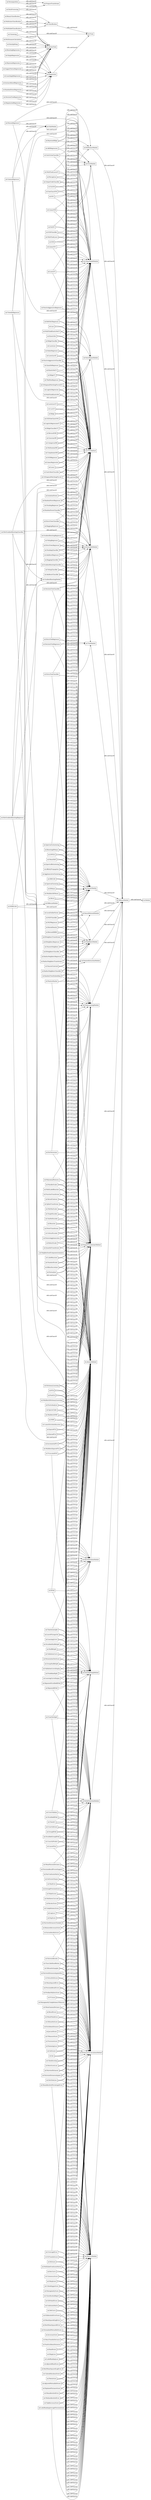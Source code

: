 digraph ar2dtool_diagram { 
rankdir=LR;
size="1000"
node [shape = rectangle, color="black"]; "ml:SilhouetteSamples" "ml:OneHotEncoder" "ml:MultilabelConfusionMatrix" "ml:LinearRegression" "ml:LeastAngleRegression" "ml:OneVsOneClassifier" "ml:DetCurve" "ml:MLPRegressor" "ml:TopKAccuracyScore" "ml:ValidationCurveDisplay" "ml:StratifiedShuffleSplit" "ml:SVR" "ml:Lasso" "ml:GradientBoostingModule" "ml:OPTICS" "ml:OrthogonalMatchingPursuit" "ml:MatthewsCorrcoef" "ml:BernoulliNB" "ml:SilhouetteScore" "ml:PowerTransformer" "ml:EuclideanDistances" "ml:MultilabelClassification" "ml:NaiveBayesModule" "ml:KFold" "ml:BayesianRidge" "ml:AffinityPropagation" "ml:LearningCurve" "ml:D2AbsoluteErrorScore" "ml:ARDRegression" "ml:ExplainedVarianceScore" "ml:BaggingClassifier" "ml:OrdinalEncoder" "ml:MeanPoissonDeviance" "ml:SupportVectorRegression" "ml:RandomForestClassifier" "ml:HdbscanModule" "ml:AveragePrecisionScore" "ml:LinearModelModule" "ml:KNeighborsRegressor" "ml:LatentDirichletAllocation" "ml:KNeighborsClassifier" "ml:GlmModule" "ml:RandomTreesEmbedding" "ml:D2TweedieScore" "ml:GaussianNB" "ml:MeanTweedieDeviance" "ml:RepeatedStratifiedKFold" "ml:FeatureExtractionModule" "ml:EnsembleModule" "ml:ExtraTreeClassifier" "ml:SimpleRegression" "ml:StackingRegressor" "ml:RobustScaler" "ml:DecisionTreeRegression" "ml:FowlkesMallowsScore" "ml:GradientBoostingRegressor" "ml:AgglomerativeClustering" "ml:MeanGammaDeviance" "ml:QuantileTransformer" "ml:RepeatedKFold" "ml:OneClassSVM" "ml:HistGradientBoostingClassifier" "ml:CoverageError" "ml:MiniBatchNMF" "ml:MedianAbsoluteError" "ml:MultiTaskLassoCV" "ml:KMeans" "ml:TimeSeriesSplit" "ml:SparsePCA" "ml:Perceptron" "ml:TruncatedSVD" "ml:BrierScoreLoss" "ml:RecallScore" "ml:VotingRegressor" "ml:PreprocessingModule" "ml:GetScorerNames" "ml:Train" "ml:ClusterModule" "ml:SGDClassifier" "ml:Decomposition" "ml:PairwiseKernels" "ml:DaviesBouldinScore" "ml:MulticlassClassification" "ml:CategoricalNB" "ml:MeanPinballLoss" "ml:NormalizedMutualInfoScore" "ml:MultiTaskLasso" "ml:LabelBinarizer" "ml:LassoCV" "ml:TrainTestSplit" "ml:PassiveAggressiveRegressor" "ml:BinaryClassification" "ml:BaggingRegressor" "ml:RANSACRegressor" "ml:AdaBoostRegressor" "ml:MeanSquaredLogError" "ml:StratifiedKFold" "ml:IncrementalPCA" "ml:DBSCAN" "ml:MeanAbsolutePercentageError" "ml:AccuracyScore" "ml:SklearnModule" "ml:MiniBatchDictionaryLearning" "ml:Lars" "ml:NanEuclideanDistances" "ml:Birch" "ml:MaxError" "ml:SVC" "ml:MultiTaskElasticNetCV" "ml:RocAucScore" "ml:LogLoss" "ml:OneVsRestClassifier" "ml:ElasticNet" "ml:NuSVC" "ml:ClassLikelihoodRatios" "ml:JaccardScore" "ml:CohenKappaScore" "ml:AdjustedRandScore" "ml:RidgeClassifier" "ml:HingeLoss" "ml:PrecisionScore" "ml:GroupShuffleSplit" "ml:HistGradientBoostingRegressor" "ml:GradientBoostingClassifier" "ml:RadiusNeighborsClassifier" "ml:NeighborsModule" "ml:Regression" "ml:CrossValScore" "ml:StandardScaler" "ml:NeuralNetworkModule" "ml:OutputCodeClassifier" "ml:PermutationTestScore" "ml:ModelSelectionModule" "ml:PairwiseDistancesArgminMin" "ml:PrecisionRecallCurve" "ml:CheckScoring" "ml:PairConfusionMatrix" "ml:VMeasureScore" "ml:D2PinballScore" "ml:DataProcessing" "ml:LassoLars" "ml:DictionaryLearning" "ml:KBinsDiscretizer" "ml:HammingLoss" "ml:LearningCurveDisplay" "ml:HuberRegressor" "ml:LassoLarsIC" "ml:FbetaScore" "ml:PairwiseDistancesArgmin" "ml:PassiveAggressiveClassifier" "ml:RandScore" "ml:F1Score" "ml:LocalOutlierFactor" "ml:CrossValPredict" "ml:KernelDensity" "ml:CrossValidate" "ml:PCA" "ml:FeatureAgglomeration" "ml:ConfusionMatrix" "ml:Auc" "ml:R2Score" "ml:MeanAbsoluteError" "ml:PredefinedSplit" "ml:HomogeneityCompletenessVMeasure" "ml:Normalizer" "ml:BoostingRegression" "ml:CheckCv" "ml:PerformanceCalculation" "ml:FeatureHasher" "ml:MiniBatchKMeans" "ml:NuSVR" "ml:StratifiedGroupKFold" "ml:MakeScorer" "ml:MeanSquaredError" "ml:DecisionTreeClassifier" "ml:PairwiseDistances" "ml:QuantileRegressor" "ml:ValidationCurve" "ml:ElasticNetCV" "ml:RidgeCV" "ml:GammaRegressor" "ml:RegularizedRegression" "ml:ShuffleSplit" "ml:ExtraTreeRegressor" "ml:ZeroOneLoss" "ml:InstanceBasedRegression" "ml:TheilSenRegressor" "ml:TreeModule" "ml:SpectralCoclustering" "ml:ExtraTreesRegressor" "ml:DataSplitting" "ml:LabelRankingAveragePrecisionScore" "ml:PolynomialFeatures" "ml:RocCurve" "ml:SvmModule" "ml:OrthogonalMatchingPursuitCV" "ml:ConsensusScore" "ml:HDBSCAN" "ml:VotingClassifier" "ml:GetScorer" "ml:MLPClassifier" "ml:FactorAnalysis" "ml:IsolationForest" "ml:PoissonRegressor" "ml:MaxAbsScaler" "ml:MultiLabelBinarizer" "ml:AdjustedMutualInfoScore" "ml:DecisionTreeRegressor" "ml:MultinomialNB" "ml:LogisticRegression" "ml:FastICA" "ml:MultiTaskElasticNet" "ml:RadiusNeighborsRegressor" "ml:LassoLarsCV" "ml:TweedieRegressor" "ml:LinearSVC" "ml:FunctionTransformer" "ml:LarsCV" "ml:SparseCoder" "ml:KernelCenterer" "ml:KernelPCA" "ml:StackingClassifier" "ml:SpectralClustering" "ml:GroupKFold" "ml:AdaBoostClassifier" "ml:CompletenessScore" "ml:MetricsModule" "ml:RandomForestRegressor" "ml:MeanShift" "ml:MiniBatchSparsePCA" "ml:Ridge" "ml:BernoulliRBM" "ml:HomogeneityScore" "ml:BalancedAccuracyScore" "ml:PairwiseDistancesChunked" "ml:DcgScore" "ml:LabelRankingLoss" "ml:LinearSVR" "ml:SGDOneClassSVM" "ml:ComplementNB" "ml:RootMeanSquaredError" "ml:CalinskiHarabaszScore" "ml:BisectingKMeans" "ml:DictVectorizer" "ml:BayesianRegression" "ml:LeavePOut" "ml:SplineTransformer" "ml:RandomForestRegression" "ml:NeighborhoodComponentsAnalysis" "ml:PrepareTransformer" "ml:MutualInfoScore" "ml:LogisticRegressionCV" "ml:KNeighborsTransformer" "ml:MinMaxScaler" "ml:NearestNeighbors" "ml:TargetEncoder" "ml:RidgeClassifierCV" "ml:RadiusNeighborsTransformer" "ml:ExtraTreesClassifier" "ml:NMF" "ml:NearestCentroid" "ml:PrecisionRecallFscoreSupport" "ml:LeavePGroupsOut" "ml:RootMeanSquaredLogError" "ml:NdcgScore" "ml:SGDRegressor" "ml:DecompositionModule" "ml:ClassificationReport" "ml:Binarizer" "ml:SpectralBiclustering" "ml:Clustering" "ml:Classification" "ml:MulticlassModule" ; /*classes style*/
	"ml:SupportVectorRegression" -> "ml:Regression" [ label = "rdfs:subClassOf" ];
	"ml:SupportVectorRegression" -> "ds:AtomicTask" [ label = "rdfs:subClassOf" ];
	"ml:KNeighborsTransformer" -> "ml:TrainMethod" [ label = "rdfs:subClassOf" ];
	"ml:KNeighborsTransformer" -> "ml:NeighborsModule" [ label = "rdfs:subClassOf" ];
	"ml:KNeighborsTransformer" -> "ds:AtomicMethod" [ label = "rdfs:subClassOf" ];
	"ml:PoissonRegressor" -> "ml:TrainMethod" [ label = "rdfs:subClassOf" ];
	"ml:PoissonRegressor" -> "ml:LinearModelModule" [ label = "rdfs:subClassOf" ];
	"ml:PoissonRegressor" -> "ml:GlmModule" [ label = "rdfs:subClassOf" ];
	"ml:PoissonRegressor" -> "ds:AtomicMethod" [ label = "rdfs:subClassOf" ];
	"ml:StackingClassifier" -> "ml:TrainMethod" [ label = "rdfs:subClassOf" ];
	"ml:StackingClassifier" -> "ml:EnsembleModule" [ label = "rdfs:subClassOf" ];
	"ml:StackingClassifier" -> "ds:AtomicMethod" [ label = "rdfs:subClassOf" ];
	"ml:ClusterModule" -> "ml:SklearnModule" [ label = "rdfs:subClassOf" ];
	"ml:ClassificationReport" -> "ml:PerformanceCalculationMethod" [ label = "rdfs:subClassOf" ];
	"ml:ClassificationReport" -> "ml:MetricsModule" [ label = "rdfs:subClassOf" ];
	"ml:ClassificationReport" -> "ds:AtomicMethod" [ label = "rdfs:subClassOf" ];
	"ml:CompletenessScore" -> "ml:PerformanceCalculationMethod" [ label = "rdfs:subClassOf" ];
	"ml:CompletenessScore" -> "ml:MetricsModule" [ label = "rdfs:subClassOf" ];
	"ml:CompletenessScore" -> "ds:AtomicMethod" [ label = "rdfs:subClassOf" ];
	"ml:Lars" -> "ml:TrainMethod" [ label = "rdfs:subClassOf" ];
	"ml:Lars" -> "ml:LinearModelModule" [ label = "rdfs:subClassOf" ];
	"ml:Lars" -> "ds:AtomicMethod" [ label = "rdfs:subClassOf" ];
	"ml:LarsCV" -> "ml:TrainMethod" [ label = "rdfs:subClassOf" ];
	"ml:LarsCV" -> "ml:LinearModelModule" [ label = "rdfs:subClassOf" ];
	"ml:LarsCV" -> "ds:AtomicMethod" [ label = "rdfs:subClassOf" ];
	"ml:LassoLarsCV" -> "ml:TrainMethod" [ label = "rdfs:subClassOf" ];
	"ml:LassoLarsCV" -> "ml:LinearModelModule" [ label = "rdfs:subClassOf" ];
	"ml:LassoLarsCV" -> "ds:AtomicMethod" [ label = "rdfs:subClassOf" ];
	"ml:LogisticRegressionCV" -> "ml:TrainMethod" [ label = "rdfs:subClassOf" ];
	"ml:LogisticRegressionCV" -> "ml:LinearModelModule" [ label = "rdfs:subClassOf" ];
	"ml:LogisticRegressionCV" -> "ds:AtomicMethod" [ label = "rdfs:subClassOf" ];
	"ml:PassiveAggressiveRegressor" -> "ml:TrainMethod" [ label = "rdfs:subClassOf" ];
	"ml:PassiveAggressiveRegressor" -> "ml:LinearModelModule" [ label = "rdfs:subClassOf" ];
	"ml:PassiveAggressiveRegressor" -> "ds:AtomicMethod" [ label = "rdfs:subClassOf" ];
	"ml:RepeatedKFold" -> "ml:ModelSelectionModule" [ label = "rdfs:subClassOf" ];
	"ml:RepeatedKFold" -> "ml:DataSplittingMethod" [ label = "rdfs:subClassOf" ];
	"ml:RepeatedKFold" -> "ds:AtomicMethod" [ label = "rdfs:subClassOf" ];
	"ml:BalancedAccuracyScore" -> "ml:PerformanceCalculationMethod" [ label = "rdfs:subClassOf" ];
	"ml:BalancedAccuracyScore" -> "ml:MetricsModule" [ label = "rdfs:subClassOf" ];
	"ml:BalancedAccuracyScore" -> "ds:AtomicMethod" [ label = "rdfs:subClassOf" ];
	"ml:FeatureHasher" -> "ml:PrepareTransformerMethod" [ label = "rdfs:subClassOf" ];
	"ml:FeatureHasher" -> "ml:FeatureExtractionModule" [ label = "rdfs:subClassOf" ];
	"ml:FeatureHasher" -> "ds:AtomicMethod" [ label = "rdfs:subClassOf" ];
	"ml:RobustScaler" -> "ml:PreprocessingModule" [ label = "rdfs:subClassOf" ];
	"ml:RobustScaler" -> "ml:PrepareTransformerMethod" [ label = "rdfs:subClassOf" ];
	"ml:RobustScaler" -> "ds:AtomicMethod" [ label = "rdfs:subClassOf" ];
	"ml:BernoulliRBM" -> "ml:TrainMethod" [ label = "rdfs:subClassOf" ];
	"ml:BernoulliRBM" -> "ml:NeuralNetworkModule" [ label = "rdfs:subClassOf" ];
	"ml:BernoulliRBM" -> "ds:AtomicMethod" [ label = "rdfs:subClassOf" ];
	"ml:F1Score" -> "ml:PerformanceCalculationMethod" [ label = "rdfs:subClassOf" ];
	"ml:F1Score" -> "ml:MetricsModule" [ label = "rdfs:subClassOf" ];
	"ml:F1Score" -> "ds:AtomicMethod" [ label = "rdfs:subClassOf" ];
	"ml:SVR" -> "ml:TrainMethod" [ label = "rdfs:subClassOf" ];
	"ml:SVR" -> "ml:SvmModule" [ label = "rdfs:subClassOf" ];
	"ml:SVR" -> "ds:AtomicMethod" [ label = "rdfs:subClassOf" ];
	"ml:KNeighborsRegressor" -> "ml:TrainMethod" [ label = "rdfs:subClassOf" ];
	"ml:KNeighborsRegressor" -> "ml:NeighborsModule" [ label = "rdfs:subClassOf" ];
	"ml:KNeighborsRegressor" -> "ds:AtomicMethod" [ label = "rdfs:subClassOf" ];
	"ml:MatthewsCorrcoef" -> "ml:PerformanceCalculationMethod" [ label = "rdfs:subClassOf" ];
	"ml:MatthewsCorrcoef" -> "ml:MetricsModule" [ label = "rdfs:subClassOf" ];
	"ml:MatthewsCorrcoef" -> "ds:AtomicMethod" [ label = "rdfs:subClassOf" ];
	"ml:TopKAccuracyScore" -> "ml:PerformanceCalculationMethod" [ label = "rdfs:subClassOf" ];
	"ml:TopKAccuracyScore" -> "ml:MetricsModule" [ label = "rdfs:subClassOf" ];
	"ml:TopKAccuracyScore" -> "ds:AtomicMethod" [ label = "rdfs:subClassOf" ];
	"ml:BisectingKMeans" -> "ml:TrainMethod" [ label = "rdfs:subClassOf" ];
	"ml:BisectingKMeans" -> "ml:ClusterModule" [ label = "rdfs:subClassOf" ];
	"ml:BisectingKMeans" -> "ds:AtomicMethod" [ label = "rdfs:subClassOf" ];
	"ml:VotingClassifier" -> "ml:TrainMethod" [ label = "rdfs:subClassOf" ];
	"ml:VotingClassifier" -> "ml:EnsembleModule" [ label = "rdfs:subClassOf" ];
	"ml:VotingClassifier" -> "ds:AtomicMethod" [ label = "rdfs:subClassOf" ];
	"ml:GradientBoostingModule" -> "ml:EnsembleModule" [ label = "rdfs:subClassOf" ];
	"ml:PairwiseDistancesChunked" -> "ml:PerformanceCalculationMethod" [ label = "rdfs:subClassOf" ];
	"ml:PairwiseDistancesChunked" -> "ml:MetricsModule" [ label = "rdfs:subClassOf" ];
	"ml:PairwiseDistancesChunked" -> "ds:AtomicMethod" [ label = "rdfs:subClassOf" ];
	"ml:Regression" -> "ml:Train" [ label = "rdfs:subClassOf" ];
	"ml:SvmModule" -> "ml:SklearnModule" [ label = "rdfs:subClassOf" ];
	"ml:DBSCAN" -> "ml:TrainMethod" [ label = "rdfs:subClassOf" ];
	"ml:DBSCAN" -> "ml:ClusterModule" [ label = "rdfs:subClassOf" ];
	"ml:DBSCAN" -> "ds:AtomicMethod" [ label = "rdfs:subClassOf" ];
	"ml:TrainTestSplit" -> "ml:ModelSelectionModule" [ label = "rdfs:subClassOf" ];
	"ml:TrainTestSplit" -> "ml:DataSplittingMethod" [ label = "rdfs:subClassOf" ];
	"ml:TrainTestSplit" -> "ds:AtomicMethod" [ label = "rdfs:subClassOf" ];
	"ml:GetScorerNames" -> "ml:PerformanceCalculationMethod" [ label = "rdfs:subClassOf" ];
	"ml:GetScorerNames" -> "ml:MetricsModule" [ label = "rdfs:subClassOf" ];
	"ml:GetScorerNames" -> "ds:AtomicMethod" [ label = "rdfs:subClassOf" ];
	"ml:SpectralBiclustering" -> "ml:TrainMethod" [ label = "rdfs:subClassOf" ];
	"ml:SpectralBiclustering" -> "ml:ClusterModule" [ label = "rdfs:subClassOf" ];
	"ml:SpectralBiclustering" -> "ds:AtomicMethod" [ label = "rdfs:subClassOf" ];
	"ml:NMF" -> "ml:PrepareTransformerMethod" [ label = "rdfs:subClassOf" ];
	"ml:NMF" -> "ml:DecompositionModule" [ label = "rdfs:subClassOf" ];
	"ml:NMF" -> "ds:AtomicMethod" [ label = "rdfs:subClassOf" ];
	"ml:ZeroOneLoss" -> "ml:PerformanceCalculationMethod" [ label = "rdfs:subClassOf" ];
	"ml:ZeroOneLoss" -> "ml:MetricsModule" [ label = "rdfs:subClassOf" ];
	"ml:ZeroOneLoss" -> "ds:AtomicMethod" [ label = "rdfs:subClassOf" ];
	"ml:ExtraTreeRegressor" -> "ml:TreeModule" [ label = "rdfs:subClassOf" ];
	"ml:ExtraTreeRegressor" -> "ml:TrainMethod" [ label = "rdfs:subClassOf" ];
	"ml:ExtraTreeRegressor" -> "ds:AtomicMethod" [ label = "rdfs:subClassOf" ];
	"ml:Clustering" -> "ml:Train" [ label = "rdfs:subClassOf" ];
	"ml:Clustering" -> "ds:AtomicTask" [ label = "rdfs:subClassOf" ];
	"ml:PerformanceCalculation" -> "ds:AtomicTask" [ label = "rdfs:subClassOf" ];
	"ml:CheckCv" -> "ml:ModelSelectionModule" [ label = "rdfs:subClassOf" ];
	"ml:CheckCv" -> "ml:DataSplittingMethod" [ label = "rdfs:subClassOf" ];
	"ml:CheckCv" -> "ds:AtomicMethod" [ label = "rdfs:subClassOf" ];
	"ml:AgglomerativeClustering" -> "ml:TrainMethod" [ label = "rdfs:subClassOf" ];
	"ml:AgglomerativeClustering" -> "ml:ClusterModule" [ label = "rdfs:subClassOf" ];
	"ml:AgglomerativeClustering" -> "ds:AtomicMethod" [ label = "rdfs:subClassOf" ];
	"ml:MaxAbsScaler" -> "ml:PreprocessingModule" [ label = "rdfs:subClassOf" ];
	"ml:MaxAbsScaler" -> "ml:PrepareTransformerMethod" [ label = "rdfs:subClassOf" ];
	"ml:MaxAbsScaler" -> "ds:AtomicMethod" [ label = "rdfs:subClassOf" ];
	"ml:ComplementNB" -> "ml:TrainMethod" [ label = "rdfs:subClassOf" ];
	"ml:ComplementNB" -> "ml:NaiveBayesModule" [ label = "rdfs:subClassOf" ];
	"ml:ComplementNB" -> "ds:AtomicMethod" [ label = "rdfs:subClassOf" ];
	"ml:MultiLabelBinarizer" -> "ml:PreprocessingModule" [ label = "rdfs:subClassOf" ];
	"ml:MultiLabelBinarizer" -> "ml:PrepareTransformerMethod" [ label = "rdfs:subClassOf" ];
	"ml:MultiLabelBinarizer" -> "ds:AtomicMethod" [ label = "rdfs:subClassOf" ];
	"ml:ExtraTreesRegressor" -> "ml:TrainMethod" [ label = "rdfs:subClassOf" ];
	"ml:ExtraTreesRegressor" -> "ml:EnsembleModule" [ label = "rdfs:subClassOf" ];
	"ml:ExtraTreesRegressor" -> "ds:AtomicMethod" [ label = "rdfs:subClassOf" ];
	"ml:NeuralNetworkModule" -> "ml:SklearnModule" [ label = "rdfs:subClassOf" ];
	"ml:ConsensusScore" -> "ml:PerformanceCalculationMethod" [ label = "rdfs:subClassOf" ];
	"ml:ConsensusScore" -> "ml:MetricsModule" [ label = "rdfs:subClassOf" ];
	"ml:ConsensusScore" -> "ds:AtomicMethod" [ label = "rdfs:subClassOf" ];
	"ml:MeanShift" -> "ml:TrainMethod" [ label = "rdfs:subClassOf" ];
	"ml:MeanShift" -> "ml:ClusterModule" [ label = "rdfs:subClassOf" ];
	"ml:MeanShift" -> "ds:AtomicMethod" [ label = "rdfs:subClassOf" ];
	"ml:ShuffleSplit" -> "ml:ModelSelectionModule" [ label = "rdfs:subClassOf" ];
	"ml:ShuffleSplit" -> "ml:DataSplittingMethod" [ label = "rdfs:subClassOf" ];
	"ml:ShuffleSplit" -> "ds:AtomicMethod" [ label = "rdfs:subClassOf" ];
	"ml:MakeScorer" -> "ml:PerformanceCalculationMethod" [ label = "rdfs:subClassOf" ];
	"ml:MakeScorer" -> "ml:MetricsModule" [ label = "rdfs:subClassOf" ];
	"ml:MakeScorer" -> "ds:AtomicMethod" [ label = "rdfs:subClassOf" ];
	"ml:GroupKFold" -> "ml:ModelSelectionModule" [ label = "rdfs:subClassOf" ];
	"ml:GroupKFold" -> "ml:DataSplittingMethod" [ label = "rdfs:subClassOf" ];
	"ml:GroupKFold" -> "ds:AtomicMethod" [ label = "rdfs:subClassOf" ];
	"ml:BayesianRidge" -> "ml:TrainMethod" [ label = "rdfs:subClassOf" ];
	"ml:BayesianRidge" -> "ml:LinearModelModule" [ label = "rdfs:subClassOf" ];
	"ml:BayesianRidge" -> "ds:AtomicMethod" [ label = "rdfs:subClassOf" ];
	"ml:Auc" -> "ml:PerformanceCalculationMethod" [ label = "rdfs:subClassOf" ];
	"ml:Auc" -> "ml:MetricsModule" [ label = "rdfs:subClassOf" ];
	"ml:Auc" -> "ds:AtomicMethod" [ label = "rdfs:subClassOf" ];
	"ml:CrossValScore" -> "ml:ModelSelectionModule" [ label = "rdfs:subClassOf" ];
	"ml:CrossValScore" -> "ml:DataSplittingMethod" [ label = "rdfs:subClassOf" ];
	"ml:CrossValScore" -> "ds:AtomicMethod" [ label = "rdfs:subClassOf" ];
	"ml:KMeans" -> "ml:TrainMethod" [ label = "rdfs:subClassOf" ];
	"ml:KMeans" -> "ml:ClusterModule" [ label = "rdfs:subClassOf" ];
	"ml:KMeans" -> "ds:AtomicMethod" [ label = "rdfs:subClassOf" ];
	"ml:PCA" -> "ml:PrepareTransformerMethod" [ label = "rdfs:subClassOf" ];
	"ml:PCA" -> "ml:DecompositionModule" [ label = "rdfs:subClassOf" ];
	"ml:PCA" -> "ds:AtomicMethod" [ label = "rdfs:subClassOf" ];
	"ml:Classification" -> "ml:Train" [ label = "rdfs:subClassOf" ];
	"ml:StratifiedKFold" -> "ml:ModelSelectionModule" [ label = "rdfs:subClassOf" ];
	"ml:StratifiedKFold" -> "ml:DataSplittingMethod" [ label = "rdfs:subClassOf" ];
	"ml:StratifiedKFold" -> "ds:AtomicMethod" [ label = "rdfs:subClassOf" ];
	"ml:TargetEncoder" -> "ml:PreprocessingModule" [ label = "rdfs:subClassOf" ];
	"ml:TargetEncoder" -> "ml:PrepareTransformerMethod" [ label = "rdfs:subClassOf" ];
	"ml:TargetEncoder" -> "ds:AtomicMethod" [ label = "rdfs:subClassOf" ];
	"ml:RadiusNeighborsRegressor" -> "ml:TrainMethod" [ label = "rdfs:subClassOf" ];
	"ml:RadiusNeighborsRegressor" -> "ml:NeighborsModule" [ label = "rdfs:subClassOf" ];
	"ml:RadiusNeighborsRegressor" -> "ds:AtomicMethod" [ label = "rdfs:subClassOf" ];
	"ml:RandomForestRegression" -> "ml:Regression" [ label = "rdfs:subClassOf" ];
	"ml:RandomForestRegression" -> "ds:AtomicTask" [ label = "rdfs:subClassOf" ];
	"ml:CrossValidate" -> "ml:ModelSelectionModule" [ label = "rdfs:subClassOf" ];
	"ml:CrossValidate" -> "ml:DataSplittingMethod" [ label = "rdfs:subClassOf" ];
	"ml:CrossValidate" -> "ds:AtomicMethod" [ label = "rdfs:subClassOf" ];
	"ml:QuantileRegressor" -> "ml:TrainMethod" [ label = "rdfs:subClassOf" ];
	"ml:QuantileRegressor" -> "ml:LinearModelModule" [ label = "rdfs:subClassOf" ];
	"ml:QuantileRegressor" -> "ds:AtomicMethod" [ label = "rdfs:subClassOf" ];
	"ml:FeatureAgglomeration" -> "ml:PrepareTransformerMethod" [ label = "rdfs:subClassOf" ];
	"ml:FeatureAgglomeration" -> "ml:ClusterModule" [ label = "rdfs:subClassOf" ];
	"ml:FeatureAgglomeration" -> "ds:AtomicMethod" [ label = "rdfs:subClassOf" ];
	"ml:TweedieRegressor" -> "ml:TrainMethod" [ label = "rdfs:subClassOf" ];
	"ml:TweedieRegressor" -> "ml:LinearModelModule" [ label = "rdfs:subClassOf" ];
	"ml:TweedieRegressor" -> "ml:GlmModule" [ label = "rdfs:subClassOf" ];
	"ml:TweedieRegressor" -> "ds:AtomicMethod" [ label = "rdfs:subClassOf" ];
	"ml:PairwiseDistances" -> "ml:PerformanceCalculationMethod" [ label = "rdfs:subClassOf" ];
	"ml:PairwiseDistances" -> "ml:MetricsModule" [ label = "rdfs:subClassOf" ];
	"ml:PairwiseDistances" -> "ds:AtomicMethod" [ label = "rdfs:subClassOf" ];
	"ml:OPTICS" -> "ml:TrainMethod" [ label = "rdfs:subClassOf" ];
	"ml:OPTICS" -> "ml:ClusterModule" [ label = "rdfs:subClassOf" ];
	"ml:OPTICS" -> "ds:AtomicMethod" [ label = "rdfs:subClassOf" ];
	"ml:NearestNeighbors" -> "ml:TrainMethod" [ label = "rdfs:subClassOf" ];
	"ml:NearestNeighbors" -> "ml:NeighborsModule" [ label = "rdfs:subClassOf" ];
	"ml:NearestNeighbors" -> "ds:AtomicMethod" [ label = "rdfs:subClassOf" ];
	"ml:SilhouetteScore" -> "ml:PerformanceCalculationMethod" [ label = "rdfs:subClassOf" ];
	"ml:SilhouetteScore" -> "ml:MetricsModule" [ label = "rdfs:subClassOf" ];
	"ml:SilhouetteScore" -> "ds:AtomicMethod" [ label = "rdfs:subClassOf" ];
	"ml:LassoCV" -> "ml:TrainMethod" [ label = "rdfs:subClassOf" ];
	"ml:LassoCV" -> "ml:LinearModelModule" [ label = "rdfs:subClassOf" ];
	"ml:LassoCV" -> "ds:AtomicMethod" [ label = "rdfs:subClassOf" ];
	"ml:BrierScoreLoss" -> "ml:PerformanceCalculationMethod" [ label = "rdfs:subClassOf" ];
	"ml:BrierScoreLoss" -> "ml:MetricsModule" [ label = "rdfs:subClassOf" ];
	"ml:BrierScoreLoss" -> "ds:AtomicMethod" [ label = "rdfs:subClassOf" ];
	"ml:DecisionTreeRegression" -> "ml:Regression" [ label = "rdfs:subClassOf" ];
	"ml:DecisionTreeRegression" -> "ds:AtomicTask" [ label = "rdfs:subClassOf" ];
	"ml:VMeasureScore" -> "ml:PerformanceCalculationMethod" [ label = "rdfs:subClassOf" ];
	"ml:VMeasureScore" -> "ml:MetricsModule" [ label = "rdfs:subClassOf" ];
	"ml:VMeasureScore" -> "ds:AtomicMethod" [ label = "rdfs:subClassOf" ];
	"ml:HDBSCAN" -> "ml:TrainMethod" [ label = "rdfs:subClassOf" ];
	"ml:HDBSCAN" -> "ml:HdbscanModule" [ label = "rdfs:subClassOf" ];
	"ml:HDBSCAN" -> "ml:ClusterModule" [ label = "rdfs:subClassOf" ];
	"ml:HDBSCAN" -> "ds:AtomicMethod" [ label = "rdfs:subClassOf" ];
	"ml:SGDClassifier" -> "ml:TrainMethod" [ label = "rdfs:subClassOf" ];
	"ml:SGDClassifier" -> "ml:LinearModelModule" [ label = "rdfs:subClassOf" ];
	"ml:SGDClassifier" -> "ds:AtomicMethod" [ label = "rdfs:subClassOf" ];
	"ml:DictVectorizer" -> "ml:PrepareTransformerMethod" [ label = "rdfs:subClassOf" ];
	"ml:DictVectorizer" -> "ml:FeatureExtractionModule" [ label = "rdfs:subClassOf" ];
	"ml:DictVectorizer" -> "ds:AtomicMethod" [ label = "rdfs:subClassOf" ];
	"ml:GammaRegressor" -> "ml:TrainMethod" [ label = "rdfs:subClassOf" ];
	"ml:GammaRegressor" -> "ml:LinearModelModule" [ label = "rdfs:subClassOf" ];
	"ml:GammaRegressor" -> "ml:GlmModule" [ label = "rdfs:subClassOf" ];
	"ml:GammaRegressor" -> "ds:AtomicMethod" [ label = "rdfs:subClassOf" ];
	"ml:NaiveBayesModule" -> "ml:SklearnModule" [ label = "rdfs:subClassOf" ];
	"ml:MeanPinballLoss" -> "ml:PerformanceCalculationMethod" [ label = "rdfs:subClassOf" ];
	"ml:MeanPinballLoss" -> "ml:MetricsModule" [ label = "rdfs:subClassOf" ];
	"ml:MeanPinballLoss" -> "ds:AtomicMethod" [ label = "rdfs:subClassOf" ];
	"ml:SGDRegressor" -> "ml:TrainMethod" [ label = "rdfs:subClassOf" ];
	"ml:SGDRegressor" -> "ml:LinearModelModule" [ label = "rdfs:subClassOf" ];
	"ml:SGDRegressor" -> "ds:AtomicMethod" [ label = "rdfs:subClassOf" ];
	"ml:SklearnModule" -> "ds:Module" [ label = "rdfs:subClassOf" ];
	"ml:GlmModule" -> "ml:LinearModelModule" [ label = "rdfs:subClassOf" ];
	"ml:OrdinalEncoder" -> "ml:PreprocessingModule" [ label = "rdfs:subClassOf" ];
	"ml:OrdinalEncoder" -> "ml:PrepareTransformerMethod" [ label = "rdfs:subClassOf" ];
	"ml:OrdinalEncoder" -> "ds:AtomicMethod" [ label = "rdfs:subClassOf" ];
	"ml:RandomForestRegressor" -> "ml:TrainMethod" [ label = "rdfs:subClassOf" ];
	"ml:RandomForestRegressor" -> "ml:EnsembleModule" [ label = "rdfs:subClassOf" ];
	"ml:RandomForestRegressor" -> "ds:AtomicMethod" [ label = "rdfs:subClassOf" ];
	"ml:RidgeCV" -> "ml:TrainMethod" [ label = "rdfs:subClassOf" ];
	"ml:RidgeCV" -> "ml:LinearModelModule" [ label = "rdfs:subClassOf" ];
	"ml:RidgeCV" -> "ds:AtomicMethod" [ label = "rdfs:subClassOf" ];
	"ml:StratifiedShuffleSplit" -> "ml:ModelSelectionModule" [ label = "rdfs:subClassOf" ];
	"ml:StratifiedShuffleSplit" -> "ml:DataSplittingMethod" [ label = "rdfs:subClassOf" ];
	"ml:StratifiedShuffleSplit" -> "ds:AtomicMethod" [ label = "rdfs:subClassOf" ];
	"ml:OneVsRestClassifier" -> "ml:TrainMethod" [ label = "rdfs:subClassOf" ];
	"ml:OneVsRestClassifier" -> "ml:MulticlassModule" [ label = "rdfs:subClassOf" ];
	"ml:OneVsRestClassifier" -> "ds:AtomicMethod" [ label = "rdfs:subClassOf" ];
	"ml:QuantileTransformer" -> "ml:PreprocessingModule" [ label = "rdfs:subClassOf" ];
	"ml:QuantileTransformer" -> "ml:PrepareTransformerMethod" [ label = "rdfs:subClassOf" ];
	"ml:QuantileTransformer" -> "ds:AtomicMethod" [ label = "rdfs:subClassOf" ];
	"ml:ElasticNet" -> "ml:TrainMethod" [ label = "rdfs:subClassOf" ];
	"ml:ElasticNet" -> "ml:LinearModelModule" [ label = "rdfs:subClassOf" ];
	"ml:ElasticNet" -> "ds:AtomicMethod" [ label = "rdfs:subClassOf" ];
	"ml:LogLoss" -> "ml:PerformanceCalculationMethod" [ label = "rdfs:subClassOf" ];
	"ml:LogLoss" -> "ml:MetricsModule" [ label = "rdfs:subClassOf" ];
	"ml:LogLoss" -> "ds:AtomicMethod" [ label = "rdfs:subClassOf" ];
	"ml:MeanSquaredLogError" -> "ml:PerformanceCalculationMethod" [ label = "rdfs:subClassOf" ];
	"ml:MeanSquaredLogError" -> "ml:MetricsModule" [ label = "rdfs:subClassOf" ];
	"ml:MeanSquaredLogError" -> "ds:AtomicMethod" [ label = "rdfs:subClassOf" ];
	"ml:LogisticRegression" -> "ml:TrainMethod" [ label = "rdfs:subClassOf" ];
	"ml:LogisticRegression" -> "ml:LinearModelModule" [ label = "rdfs:subClassOf" ];
	"ml:LogisticRegression" -> "ds:AtomicMethod" [ label = "rdfs:subClassOf" ];
	"ml:HingeLoss" -> "ml:PerformanceCalculationMethod" [ label = "rdfs:subClassOf" ];
	"ml:HingeLoss" -> "ml:MetricsModule" [ label = "rdfs:subClassOf" ];
	"ml:HingeLoss" -> "ds:AtomicMethod" [ label = "rdfs:subClassOf" ];
	"ml:BaggingClassifier" -> "ml:TrainMethod" [ label = "rdfs:subClassOf" ];
	"ml:BaggingClassifier" -> "ml:EnsembleModule" [ label = "rdfs:subClassOf" ];
	"ml:BaggingClassifier" -> "ds:AtomicMethod" [ label = "rdfs:subClassOf" ];
	"ml:SVC" -> "ml:TrainMethod" [ label = "rdfs:subClassOf" ];
	"ml:SVC" -> "ml:SvmModule" [ label = "rdfs:subClassOf" ];
	"ml:SVC" -> "ds:AtomicMethod" [ label = "rdfs:subClassOf" ];
	"ml:RocAucScore" -> "ml:PerformanceCalculationMethod" [ label = "rdfs:subClassOf" ];
	"ml:RocAucScore" -> "ml:MetricsModule" [ label = "rdfs:subClassOf" ];
	"ml:RocAucScore" -> "ds:AtomicMethod" [ label = "rdfs:subClassOf" ];
	"ml:CheckScoring" -> "ml:PerformanceCalculationMethod" [ label = "rdfs:subClassOf" ];
	"ml:CheckScoring" -> "ml:MetricsModule" [ label = "rdfs:subClassOf" ];
	"ml:CheckScoring" -> "ds:AtomicMethod" [ label = "rdfs:subClassOf" ];
	"ml:MultiTaskLasso" -> "ml:TrainMethod" [ label = "rdfs:subClassOf" ];
	"ml:MultiTaskLasso" -> "ml:LinearModelModule" [ label = "rdfs:subClassOf" ];
	"ml:MultiTaskLasso" -> "ds:AtomicMethod" [ label = "rdfs:subClassOf" ];
	"ml:LeavePGroupsOut" -> "ml:ModelSelectionModule" [ label = "rdfs:subClassOf" ];
	"ml:LeavePGroupsOut" -> "ml:DataSplittingMethod" [ label = "rdfs:subClassOf" ];
	"ml:LeavePGroupsOut" -> "ds:AtomicMethod" [ label = "rdfs:subClassOf" ];
	"ml:RepeatedStratifiedKFold" -> "ml:ModelSelectionModule" [ label = "rdfs:subClassOf" ];
	"ml:RepeatedStratifiedKFold" -> "ml:DataSplittingMethod" [ label = "rdfs:subClassOf" ];
	"ml:RepeatedStratifiedKFold" -> "ds:AtomicMethod" [ label = "rdfs:subClassOf" ];
	"ml:OrthogonalMatchingPursuit" -> "ml:TrainMethod" [ label = "rdfs:subClassOf" ];
	"ml:OrthogonalMatchingPursuit" -> "ml:LinearModelModule" [ label = "rdfs:subClassOf" ];
	"ml:OrthogonalMatchingPursuit" -> "ds:AtomicMethod" [ label = "rdfs:subClassOf" ];
	"ml:InstanceBasedRegression" -> "ml:Regression" [ label = "rdfs:subClassOf" ];
	"ml:InstanceBasedRegression" -> "ds:AtomicTask" [ label = "rdfs:subClassOf" ];
	"ml:MiniBatchSparsePCA" -> "ml:PrepareTransformerMethod" [ label = "rdfs:subClassOf" ];
	"ml:MiniBatchSparsePCA" -> "ml:DecompositionModule" [ label = "rdfs:subClassOf" ];
	"ml:MiniBatchSparsePCA" -> "ds:AtomicMethod" [ label = "rdfs:subClassOf" ];
	"ml:ModelSelectionModule" -> "ml:SklearnModule" [ label = "rdfs:subClassOf" ];
	"ml:TruncatedSVD" -> "ml:PrepareTransformerMethod" [ label = "rdfs:subClassOf" ];
	"ml:TruncatedSVD" -> "ml:DecompositionModule" [ label = "rdfs:subClassOf" ];
	"ml:TruncatedSVD" -> "ds:AtomicMethod" [ label = "rdfs:subClassOf" ];
	"ml:NormalizedMutualInfoScore" -> "ml:PerformanceCalculationMethod" [ label = "rdfs:subClassOf" ];
	"ml:NormalizedMutualInfoScore" -> "ml:MetricsModule" [ label = "rdfs:subClassOf" ];
	"ml:NormalizedMutualInfoScore" -> "ds:AtomicMethod" [ label = "rdfs:subClassOf" ];
	"ml:MultiTaskElasticNet" -> "ml:TrainMethod" [ label = "rdfs:subClassOf" ];
	"ml:MultiTaskElasticNet" -> "ml:LinearModelModule" [ label = "rdfs:subClassOf" ];
	"ml:MultiTaskElasticNet" -> "ds:AtomicMethod" [ label = "rdfs:subClassOf" ];
	"ml:PairwiseDistancesArgmin" -> "ml:PerformanceCalculationMethod" [ label = "rdfs:subClassOf" ];
	"ml:PairwiseDistancesArgmin" -> "ml:MetricsModule" [ label = "rdfs:subClassOf" ];
	"ml:PairwiseDistancesArgmin" -> "ds:AtomicMethod" [ label = "rdfs:subClassOf" ];
	"ml:KBinsDiscretizer" -> "ml:PreprocessingModule" [ label = "rdfs:subClassOf" ];
	"ml:KBinsDiscretizer" -> "ml:PrepareTransformerMethod" [ label = "rdfs:subClassOf" ];
	"ml:KBinsDiscretizer" -> "ds:AtomicMethod" [ label = "rdfs:subClassOf" ];
	"ml:LinearSVR" -> "ml:TrainMethod" [ label = "rdfs:subClassOf" ];
	"ml:LinearSVR" -> "ml:SvmModule" [ label = "rdfs:subClassOf" ];
	"ml:LinearSVR" -> "ds:AtomicMethod" [ label = "rdfs:subClassOf" ];
	"ml:NuSVR" -> "ml:TrainMethod" [ label = "rdfs:subClassOf" ];
	"ml:NuSVR" -> "ml:SvmModule" [ label = "rdfs:subClassOf" ];
	"ml:NuSVR" -> "ds:AtomicMethod" [ label = "rdfs:subClassOf" ];
	"ml:MeanAbsolutePercentageError" -> "ml:PerformanceCalculationMethod" [ label = "rdfs:subClassOf" ];
	"ml:MeanAbsolutePercentageError" -> "ml:MetricsModule" [ label = "rdfs:subClassOf" ];
	"ml:MeanAbsolutePercentageError" -> "ds:AtomicMethod" [ label = "rdfs:subClassOf" ];
	"ml:PairConfusionMatrix" -> "ml:PerformanceCalculationMethod" [ label = "rdfs:subClassOf" ];
	"ml:PairConfusionMatrix" -> "ml:MetricsModule" [ label = "rdfs:subClassOf" ];
	"ml:PairConfusionMatrix" -> "ds:AtomicMethod" [ label = "rdfs:subClassOf" ];
	"ml:RidgeClassifier" -> "ml:TrainMethod" [ label = "rdfs:subClassOf" ];
	"ml:RidgeClassifier" -> "ml:LinearModelModule" [ label = "rdfs:subClassOf" ];
	"ml:RidgeClassifier" -> "ds:AtomicMethod" [ label = "rdfs:subClassOf" ];
	"ml:KernelDensity" -> "ml:TrainMethod" [ label = "rdfs:subClassOf" ];
	"ml:KernelDensity" -> "ml:NeighborsModule" [ label = "rdfs:subClassOf" ];
	"ml:KernelDensity" -> "ds:AtomicMethod" [ label = "rdfs:subClassOf" ];
	"ml:FbetaScore" -> "ml:PerformanceCalculationMethod" [ label = "rdfs:subClassOf" ];
	"ml:FbetaScore" -> "ml:MetricsModule" [ label = "rdfs:subClassOf" ];
	"ml:FbetaScore" -> "ds:AtomicMethod" [ label = "rdfs:subClassOf" ];
	"ml:FeatureExtractionModule" -> "ml:SklearnModule" [ label = "rdfs:subClassOf" ];
	"ml:Binarizer" -> "ml:PreprocessingModule" [ label = "rdfs:subClassOf" ];
	"ml:Binarizer" -> "ml:PrepareTransformerMethod" [ label = "rdfs:subClassOf" ];
	"ml:Binarizer" -> "ds:AtomicMethod" [ label = "rdfs:subClassOf" ];
	"ml:MinMaxScaler" -> "ml:PreprocessingModule" [ label = "rdfs:subClassOf" ];
	"ml:MinMaxScaler" -> "ml:PrepareTransformerMethod" [ label = "rdfs:subClassOf" ];
	"ml:MinMaxScaler" -> "ds:AtomicMethod" [ label = "rdfs:subClassOf" ];
	"ml:RocCurve" -> "ml:PerformanceCalculationMethod" [ label = "rdfs:subClassOf" ];
	"ml:RocCurve" -> "ml:MetricsModule" [ label = "rdfs:subClassOf" ];
	"ml:RocCurve" -> "ds:AtomicMethod" [ label = "rdfs:subClassOf" ];
	"ml:OutputCodeClassifier" -> "ml:TrainMethod" [ label = "rdfs:subClassOf" ];
	"ml:OutputCodeClassifier" -> "ml:MulticlassModule" [ label = "rdfs:subClassOf" ];
	"ml:OutputCodeClassifier" -> "ds:AtomicMethod" [ label = "rdfs:subClassOf" ];
	"ml:LearningCurveDisplay" -> "ml:ModelSelectionModule" [ label = "rdfs:subClassOf" ];
	"ml:LearningCurveDisplay" -> "ml:DataSplittingMethod" [ label = "rdfs:subClassOf" ];
	"ml:LearningCurveDisplay" -> "ds:AtomicMethod" [ label = "rdfs:subClassOf" ];
	"ml:IncrementalPCA" -> "ml:PrepareTransformerMethod" [ label = "rdfs:subClassOf" ];
	"ml:IncrementalPCA" -> "ml:DecompositionModule" [ label = "rdfs:subClassOf" ];
	"ml:IncrementalPCA" -> "ds:AtomicMethod" [ label = "rdfs:subClassOf" ];
	"ml:KernelCenterer" -> "ml:PreprocessingModule" [ label = "rdfs:subClassOf" ];
	"ml:KernelCenterer" -> "ml:PrepareTransformerMethod" [ label = "rdfs:subClassOf" ];
	"ml:KernelCenterer" -> "ds:AtomicMethod" [ label = "rdfs:subClassOf" ];
	"ml:LinearModelModule" -> "ml:SklearnModule" [ label = "rdfs:subClassOf" ];
	"ml:LearningCurve" -> "ml:ModelSelectionModule" [ label = "rdfs:subClassOf" ];
	"ml:LearningCurve" -> "ml:DataSplittingMethod" [ label = "rdfs:subClassOf" ];
	"ml:LearningCurve" -> "ds:AtomicMethod" [ label = "rdfs:subClassOf" ];
	"ml:PredefinedSplit" -> "ml:ModelSelectionModule" [ label = "rdfs:subClassOf" ];
	"ml:PredefinedSplit" -> "ml:DataSplittingMethod" [ label = "rdfs:subClassOf" ];
	"ml:PredefinedSplit" -> "ds:AtomicMethod" [ label = "rdfs:subClassOf" ];
	"ml:RadiusNeighborsTransformer" -> "ml:TrainMethod" [ label = "rdfs:subClassOf" ];
	"ml:RadiusNeighborsTransformer" -> "ml:NeighborsModule" [ label = "rdfs:subClassOf" ];
	"ml:RadiusNeighborsTransformer" -> "ds:AtomicMethod" [ label = "rdfs:subClassOf" ];
	"ml:D2TweedieScore" -> "ml:PerformanceCalculationMethod" [ label = "rdfs:subClassOf" ];
	"ml:D2TweedieScore" -> "ml:MetricsModule" [ label = "rdfs:subClassOf" ];
	"ml:D2TweedieScore" -> "ds:AtomicMethod" [ label = "rdfs:subClassOf" ];
	"ml:Normalizer" -> "ml:PreprocessingModule" [ label = "rdfs:subClassOf" ];
	"ml:Normalizer" -> "ml:PrepareTransformerMethod" [ label = "rdfs:subClassOf" ];
	"ml:Normalizer" -> "ds:AtomicMethod" [ label = "rdfs:subClassOf" ];
	"ml:EnsembleModule" -> "ml:SklearnModule" [ label = "rdfs:subClassOf" ];
	"ml:ElasticNetCV" -> "ml:TrainMethod" [ label = "rdfs:subClassOf" ];
	"ml:ElasticNetCV" -> "ml:LinearModelModule" [ label = "rdfs:subClassOf" ];
	"ml:ElasticNetCV" -> "ds:AtomicMethod" [ label = "rdfs:subClassOf" ];
	"ml:RandomForestClassifier" -> "ml:TrainMethod" [ label = "rdfs:subClassOf" ];
	"ml:RandomForestClassifier" -> "ml:EnsembleModule" [ label = "rdfs:subClassOf" ];
	"ml:RandomForestClassifier" -> "ds:AtomicMethod" [ label = "rdfs:subClassOf" ];
	"ml:ExplainedVarianceScore" -> "ml:PerformanceCalculationMethod" [ label = "rdfs:subClassOf" ];
	"ml:ExplainedVarianceScore" -> "ml:MetricsModule" [ label = "rdfs:subClassOf" ];
	"ml:ExplainedVarianceScore" -> "ds:AtomicMethod" [ label = "rdfs:subClassOf" ];
	"ml:MeanPoissonDeviance" -> "ml:PerformanceCalculationMethod" [ label = "rdfs:subClassOf" ];
	"ml:MeanPoissonDeviance" -> "ml:MetricsModule" [ label = "rdfs:subClassOf" ];
	"ml:MeanPoissonDeviance" -> "ds:AtomicMethod" [ label = "rdfs:subClassOf" ];
	"ml:FunctionTransformer" -> "ml:PreprocessingModule" [ label = "rdfs:subClassOf" ];
	"ml:FunctionTransformer" -> "ml:PrepareTransformerMethod" [ label = "rdfs:subClassOf" ];
	"ml:FunctionTransformer" -> "ds:AtomicMethod" [ label = "rdfs:subClassOf" ];
	"ml:BernoulliNB" -> "ml:TrainMethod" [ label = "rdfs:subClassOf" ];
	"ml:BernoulliNB" -> "ml:NaiveBayesModule" [ label = "rdfs:subClassOf" ];
	"ml:BernoulliNB" -> "ds:AtomicMethod" [ label = "rdfs:subClassOf" ];
	"ml:BayesianRegression" -> "ml:Regression" [ label = "rdfs:subClassOf" ];
	"ml:BayesianRegression" -> "ds:AtomicTask" [ label = "rdfs:subClassOf" ];
	"ml:MultilabelConfusionMatrix" -> "ml:PerformanceCalculationMethod" [ label = "rdfs:subClassOf" ];
	"ml:MultilabelConfusionMatrix" -> "ml:MetricsModule" [ label = "rdfs:subClassOf" ];
	"ml:MultilabelConfusionMatrix" -> "ds:AtomicMethod" [ label = "rdfs:subClassOf" ];
	"ml:JaccardScore" -> "ml:PerformanceCalculationMethod" [ label = "rdfs:subClassOf" ];
	"ml:JaccardScore" -> "ml:MetricsModule" [ label = "rdfs:subClassOf" ];
	"ml:JaccardScore" -> "ds:AtomicMethod" [ label = "rdfs:subClassOf" ];
	"ml:Perceptron" -> "ml:TrainMethod" [ label = "rdfs:subClassOf" ];
	"ml:Perceptron" -> "ml:LinearModelModule" [ label = "rdfs:subClassOf" ];
	"ml:Perceptron" -> "ds:AtomicMethod" [ label = "rdfs:subClassOf" ];
	"ml:MiniBatchDictionaryLearning" -> "ml:PrepareTransformerMethod" [ label = "rdfs:subClassOf" ];
	"ml:MiniBatchDictionaryLearning" -> "ml:DecompositionModule" [ label = "rdfs:subClassOf" ];
	"ml:MiniBatchDictionaryLearning" -> "ds:AtomicMethod" [ label = "rdfs:subClassOf" ];
	"ml:NdcgScore" -> "ml:PerformanceCalculationMethod" [ label = "rdfs:subClassOf" ];
	"ml:NdcgScore" -> "ml:MetricsModule" [ label = "rdfs:subClassOf" ];
	"ml:NdcgScore" -> "ds:AtomicMethod" [ label = "rdfs:subClassOf" ];
	"ml:VotingRegressor" -> "ml:TrainMethod" [ label = "rdfs:subClassOf" ];
	"ml:VotingRegressor" -> "ml:EnsembleModule" [ label = "rdfs:subClassOf" ];
	"ml:VotingRegressor" -> "ds:AtomicMethod" [ label = "rdfs:subClassOf" ];
	"ml:NeighborhoodComponentsAnalysis" -> "ml:PrepareTransformerMethod" [ label = "rdfs:subClassOf" ];
	"ml:NeighborhoodComponentsAnalysis" -> "ml:NeighborsModule" [ label = "rdfs:subClassOf" ];
	"ml:NeighborhoodComponentsAnalysis" -> "ds:AtomicMethod" [ label = "rdfs:subClassOf" ];
	"ml:CrossValPredict" -> "ml:ModelSelectionModule" [ label = "rdfs:subClassOf" ];
	"ml:CrossValPredict" -> "ml:DataSplittingMethod" [ label = "rdfs:subClassOf" ];
	"ml:CrossValPredict" -> "ds:AtomicMethod" [ label = "rdfs:subClassOf" ];
	"ml:MeanSquaredError" -> "ml:PerformanceCalculationMethod" [ label = "rdfs:subClassOf" ];
	"ml:MeanSquaredError" -> "ml:MetricsModule" [ label = "rdfs:subClassOf" ];
	"ml:MeanSquaredError" -> "ds:AtomicMethod" [ label = "rdfs:subClassOf" ];
	"ml:MultiTaskElasticNetCV" -> "ml:TrainMethod" [ label = "rdfs:subClassOf" ];
	"ml:MultiTaskElasticNetCV" -> "ml:LinearModelModule" [ label = "rdfs:subClassOf" ];
	"ml:MultiTaskElasticNetCV" -> "ds:AtomicMethod" [ label = "rdfs:subClassOf" ];
	"ml:DecisionTreeClassifier" -> "ml:TreeModule" [ label = "rdfs:subClassOf" ];
	"ml:DecisionTreeClassifier" -> "ml:TrainMethod" [ label = "rdfs:subClassOf" ];
	"ml:DecisionTreeClassifier" -> "ds:AtomicMethod" [ label = "rdfs:subClassOf" ];
	"ml:HuberRegressor" -> "ml:TrainMethod" [ label = "rdfs:subClassOf" ];
	"ml:HuberRegressor" -> "ml:LinearModelModule" [ label = "rdfs:subClassOf" ];
	"ml:HuberRegressor" -> "ds:AtomicMethod" [ label = "rdfs:subClassOf" ];
	"ml:OneVsOneClassifier" -> "ml:TrainMethod" [ label = "rdfs:subClassOf" ];
	"ml:OneVsOneClassifier" -> "ml:MulticlassModule" [ label = "rdfs:subClassOf" ];
	"ml:OneVsOneClassifier" -> "ds:AtomicMethod" [ label = "rdfs:subClassOf" ];
	"ml:HdbscanModule" -> "ml:ClusterModule" [ label = "rdfs:subClassOf" ];
	"ml:RootMeanSquaredLogError" -> "ml:PerformanceCalculationMethod" [ label = "rdfs:subClassOf" ];
	"ml:RootMeanSquaredLogError" -> "ml:MetricsModule" [ label = "rdfs:subClassOf" ];
	"ml:RootMeanSquaredLogError" -> "ds:AtomicMethod" [ label = "rdfs:subClassOf" ];
	"ml:MiniBatchKMeans" -> "ml:TrainMethod" [ label = "rdfs:subClassOf" ];
	"ml:MiniBatchKMeans" -> "ml:ClusterModule" [ label = "rdfs:subClassOf" ];
	"ml:MiniBatchKMeans" -> "ds:AtomicMethod" [ label = "rdfs:subClassOf" ];
	"ml:SGDOneClassSVM" -> "ml:TrainMethod" [ label = "rdfs:subClassOf" ];
	"ml:SGDOneClassSVM" -> "ml:LinearModelModule" [ label = "rdfs:subClassOf" ];
	"ml:SGDOneClassSVM" -> "ds:AtomicMethod" [ label = "rdfs:subClassOf" ];
	"ml:MLPRegressor" -> "ml:TrainMethod" [ label = "rdfs:subClassOf" ];
	"ml:MLPRegressor" -> "ml:NeuralNetworkModule" [ label = "rdfs:subClassOf" ];
	"ml:MLPRegressor" -> "ds:AtomicMethod" [ label = "rdfs:subClassOf" ];
	"ml:PairwiseDistancesArgminMin" -> "ml:PerformanceCalculationMethod" [ label = "rdfs:subClassOf" ];
	"ml:PairwiseDistancesArgminMin" -> "ml:MetricsModule" [ label = "rdfs:subClassOf" ];
	"ml:PairwiseDistancesArgminMin" -> "ds:AtomicMethod" [ label = "rdfs:subClassOf" ];
	"ml:MeanGammaDeviance" -> "ml:PerformanceCalculationMethod" [ label = "rdfs:subClassOf" ];
	"ml:MeanGammaDeviance" -> "ml:MetricsModule" [ label = "rdfs:subClassOf" ];
	"ml:MeanGammaDeviance" -> "ds:AtomicMethod" [ label = "rdfs:subClassOf" ];
	"ml:NanEuclideanDistances" -> "ml:PerformanceCalculationMethod" [ label = "rdfs:subClassOf" ];
	"ml:NanEuclideanDistances" -> "ml:MetricsModule" [ label = "rdfs:subClassOf" ];
	"ml:NanEuclideanDistances" -> "ds:AtomicMethod" [ label = "rdfs:subClassOf" ];
	"ml:Ridge" -> "ml:TrainMethod" [ label = "rdfs:subClassOf" ];
	"ml:Ridge" -> "ml:LinearModelModule" [ label = "rdfs:subClassOf" ];
	"ml:Ridge" -> "ds:AtomicMethod" [ label = "rdfs:subClassOf" ];
	"ml:RANSACRegressor" -> "ml:TrainMethod" [ label = "rdfs:subClassOf" ];
	"ml:RANSACRegressor" -> "ml:LinearModelModule" [ label = "rdfs:subClassOf" ];
	"ml:RANSACRegressor" -> "ds:AtomicMethod" [ label = "rdfs:subClassOf" ];
	"ml:SparseCoder" -> "ml:PrepareTransformerMethod" [ label = "rdfs:subClassOf" ];
	"ml:SparseCoder" -> "ml:DecompositionModule" [ label = "rdfs:subClassOf" ];
	"ml:SparseCoder" -> "ds:AtomicMethod" [ label = "rdfs:subClassOf" ];
	"ml:KFold" -> "ml:ModelSelectionModule" [ label = "rdfs:subClassOf" ];
	"ml:KFold" -> "ml:DataSplittingMethod" [ label = "rdfs:subClassOf" ];
	"ml:KFold" -> "ds:AtomicMethod" [ label = "rdfs:subClassOf" ];
	"ml:ExtraTreeClassifier" -> "ml:TreeModule" [ label = "rdfs:subClassOf" ];
	"ml:ExtraTreeClassifier" -> "ml:TrainMethod" [ label = "rdfs:subClassOf" ];
	"ml:ExtraTreeClassifier" -> "ds:AtomicMethod" [ label = "rdfs:subClassOf" ];
	"ml:CalinskiHarabaszScore" -> "ml:PerformanceCalculationMethod" [ label = "rdfs:subClassOf" ];
	"ml:CalinskiHarabaszScore" -> "ml:MetricsModule" [ label = "rdfs:subClassOf" ];
	"ml:CalinskiHarabaszScore" -> "ds:AtomicMethod" [ label = "rdfs:subClassOf" ];
	"ml:MedianAbsoluteError" -> "ml:PerformanceCalculationMethod" [ label = "rdfs:subClassOf" ];
	"ml:MedianAbsoluteError" -> "ml:MetricsModule" [ label = "rdfs:subClassOf" ];
	"ml:MedianAbsoluteError" -> "ds:AtomicMethod" [ label = "rdfs:subClassOf" ];
	"ml:HistGradientBoostingRegressor" -> "ml:TrainMethod" [ label = "rdfs:subClassOf" ];
	"ml:HistGradientBoostingRegressor" -> "ml:GradientBoostingModule" [ label = "rdfs:subClassOf" ];
	"ml:HistGradientBoostingRegressor" -> "ml:EnsembleModule" [ label = "rdfs:subClassOf" ];
	"ml:HistGradientBoostingRegressor" -> "ds:AtomicMethod" [ label = "rdfs:subClassOf" ];
	"ml:AccuracyScore" -> "ml:PerformanceCalculationMethod" [ label = "rdfs:subClassOf" ];
	"ml:AccuracyScore" -> "ml:MetricsModule" [ label = "rdfs:subClassOf" ];
	"ml:AccuracyScore" -> "ds:AtomicMethod" [ label = "rdfs:subClassOf" ];
	"ml:AdaBoostClassifier" -> "ml:TrainMethod" [ label = "rdfs:subClassOf" ];
	"ml:AdaBoostClassifier" -> "ml:EnsembleModule" [ label = "rdfs:subClassOf" ];
	"ml:AdaBoostClassifier" -> "ds:AtomicMethod" [ label = "rdfs:subClassOf" ];
	"ml:IsolationForest" -> "ml:TrainMethod" [ label = "rdfs:subClassOf" ];
	"ml:IsolationForest" -> "ml:EnsembleModule" [ label = "rdfs:subClassOf" ];
	"ml:IsolationForest" -> "ds:AtomicMethod" [ label = "rdfs:subClassOf" ];
	"ml:ConfusionMatrix" -> "ml:PerformanceCalculationMethod" [ label = "rdfs:subClassOf" ];
	"ml:ConfusionMatrix" -> "ml:MetricsModule" [ label = "rdfs:subClassOf" ];
	"ml:ConfusionMatrix" -> "ds:AtomicMethod" [ label = "rdfs:subClassOf" ];
	"ml:MutualInfoScore" -> "ml:PerformanceCalculationMethod" [ label = "rdfs:subClassOf" ];
	"ml:MutualInfoScore" -> "ml:MetricsModule" [ label = "rdfs:subClassOf" ];
	"ml:MutualInfoScore" -> "ds:AtomicMethod" [ label = "rdfs:subClassOf" ];
	"ml:MLPClassifier" -> "ml:TrainMethod" [ label = "rdfs:subClassOf" ];
	"ml:MLPClassifier" -> "ml:NeuralNetworkModule" [ label = "rdfs:subClassOf" ];
	"ml:MLPClassifier" -> "ds:AtomicMethod" [ label = "rdfs:subClassOf" ];
	"ml:PrecisionScore" -> "ml:PerformanceCalculationMethod" [ label = "rdfs:subClassOf" ];
	"ml:PrecisionScore" -> "ml:MetricsModule" [ label = "rdfs:subClassOf" ];
	"ml:PrecisionScore" -> "ds:AtomicMethod" [ label = "rdfs:subClassOf" ];
	"ml:LassoLarsIC" -> "ml:TrainMethod" [ label = "rdfs:subClassOf" ];
	"ml:LassoLarsIC" -> "ml:LinearModelModule" [ label = "rdfs:subClassOf" ];
	"ml:LassoLarsIC" -> "ds:AtomicMethod" [ label = "rdfs:subClassOf" ];
	"ml:RootMeanSquaredError" -> "ml:PerformanceCalculationMethod" [ label = "rdfs:subClassOf" ];
	"ml:RootMeanSquaredError" -> "ml:MetricsModule" [ label = "rdfs:subClassOf" ];
	"ml:RootMeanSquaredError" -> "ds:AtomicMethod" [ label = "rdfs:subClassOf" ];
	"ml:HomogeneityScore" -> "ml:PerformanceCalculationMethod" [ label = "rdfs:subClassOf" ];
	"ml:HomogeneityScore" -> "ml:MetricsModule" [ label = "rdfs:subClassOf" ];
	"ml:HomogeneityScore" -> "ds:AtomicMethod" [ label = "rdfs:subClassOf" ];
	"ml:PowerTransformer" -> "ml:PreprocessingModule" [ label = "rdfs:subClassOf" ];
	"ml:PowerTransformer" -> "ml:PrepareTransformerMethod" [ label = "rdfs:subClassOf" ];
	"ml:PowerTransformer" -> "ds:AtomicMethod" [ label = "rdfs:subClassOf" ];
	"ml:TimeSeriesSplit" -> "ml:ModelSelectionModule" [ label = "rdfs:subClassOf" ];
	"ml:TimeSeriesSplit" -> "ml:DataSplittingMethod" [ label = "rdfs:subClassOf" ];
	"ml:TimeSeriesSplit" -> "ds:AtomicMethod" [ label = "rdfs:subClassOf" ];
	"ml:RadiusNeighborsClassifier" -> "ml:TrainMethod" [ label = "rdfs:subClassOf" ];
	"ml:RadiusNeighborsClassifier" -> "ml:NeighborsModule" [ label = "rdfs:subClassOf" ];
	"ml:RadiusNeighborsClassifier" -> "ds:AtomicMethod" [ label = "rdfs:subClassOf" ];
	"ml:GroupShuffleSplit" -> "ml:ModelSelectionModule" [ label = "rdfs:subClassOf" ];
	"ml:GroupShuffleSplit" -> "ml:DataSplittingMethod" [ label = "rdfs:subClassOf" ];
	"ml:GroupShuffleSplit" -> "ds:AtomicMethod" [ label = "rdfs:subClassOf" ];
	"ml:TreeModule" -> "ml:SklearnModule" [ label = "rdfs:subClassOf" ];
	"ml:StratifiedGroupKFold" -> "ml:ModelSelectionModule" [ label = "rdfs:subClassOf" ];
	"ml:StratifiedGroupKFold" -> "ml:DataSplittingMethod" [ label = "rdfs:subClassOf" ];
	"ml:StratifiedGroupKFold" -> "ds:AtomicMethod" [ label = "rdfs:subClassOf" ];
	"ml:RidgeClassifierCV" -> "ml:TrainMethod" [ label = "rdfs:subClassOf" ];
	"ml:RidgeClassifierCV" -> "ml:LinearModelModule" [ label = "rdfs:subClassOf" ];
	"ml:RidgeClassifierCV" -> "ds:AtomicMethod" [ label = "rdfs:subClassOf" ];
	"ml:NeighborsModule" -> "ml:SklearnModule" [ label = "rdfs:subClassOf" ];
	"ml:ClassLikelihoodRatios" -> "ml:PerformanceCalculationMethod" [ label = "rdfs:subClassOf" ];
	"ml:ClassLikelihoodRatios" -> "ml:MetricsModule" [ label = "rdfs:subClassOf" ];
	"ml:ClassLikelihoodRatios" -> "ds:AtomicMethod" [ label = "rdfs:subClassOf" ];
	"ml:FastICA" -> "ml:PrepareTransformerMethod" [ label = "rdfs:subClassOf" ];
	"ml:FastICA" -> "ml:DecompositionModule" [ label = "rdfs:subClassOf" ];
	"ml:FastICA" -> "ds:AtomicMethod" [ label = "rdfs:subClassOf" ];
	"ml:HistGradientBoostingClassifier" -> "ml:TrainMethod" [ label = "rdfs:subClassOf" ];
	"ml:HistGradientBoostingClassifier" -> "ml:GradientBoostingModule" [ label = "rdfs:subClassOf" ];
	"ml:HistGradientBoostingClassifier" -> "ml:EnsembleModule" [ label = "rdfs:subClassOf" ];
	"ml:HistGradientBoostingClassifier" -> "ds:AtomicMethod" [ label = "rdfs:subClassOf" ];
	"ml:KernelPCA" -> "ml:PrepareTransformerMethod" [ label = "rdfs:subClassOf" ];
	"ml:KernelPCA" -> "ml:DecompositionModule" [ label = "rdfs:subClassOf" ];
	"ml:KernelPCA" -> "ds:AtomicMethod" [ label = "rdfs:subClassOf" ];
	"ml:Birch" -> "ml:TrainMethod" [ label = "rdfs:subClassOf" ];
	"ml:Birch" -> "ml:ClusterModule" [ label = "rdfs:subClassOf" ];
	"ml:Birch" -> "ds:AtomicMethod" [ label = "rdfs:subClassOf" ];
	"ml:LinearSVC" -> "ml:TrainMethod" [ label = "rdfs:subClassOf" ];
	"ml:LinearSVC" -> "ml:SvmModule" [ label = "rdfs:subClassOf" ];
	"ml:LinearSVC" -> "ds:AtomicMethod" [ label = "rdfs:subClassOf" ];
	"ml:NuSVC" -> "ml:TrainMethod" [ label = "rdfs:subClassOf" ];
	"ml:NuSVC" -> "ml:SvmModule" [ label = "rdfs:subClassOf" ];
	"ml:NuSVC" -> "ds:AtomicMethod" [ label = "rdfs:subClassOf" ];
	"ml:PrecisionRecallCurve" -> "ml:PerformanceCalculationMethod" [ label = "rdfs:subClassOf" ];
	"ml:PrecisionRecallCurve" -> "ml:MetricsModule" [ label = "rdfs:subClassOf" ];
	"ml:PrecisionRecallCurve" -> "ds:AtomicMethod" [ label = "rdfs:subClassOf" ];
	"ml:RegularizedRegression" -> "ml:Regression" [ label = "rdfs:subClassOf" ];
	"ml:RegularizedRegression" -> "ds:AtomicTask" [ label = "rdfs:subClassOf" ];
	"ml:LabelBinarizer" -> "ml:PreprocessingModule" [ label = "rdfs:subClassOf" ];
	"ml:LabelBinarizer" -> "ml:PrepareTransformerMethod" [ label = "rdfs:subClassOf" ];
	"ml:LabelBinarizer" -> "ds:AtomicMethod" [ label = "rdfs:subClassOf" ];
	"ml:AffinityPropagation" -> "ml:TrainMethod" [ label = "rdfs:subClassOf" ];
	"ml:AffinityPropagation" -> "ml:ClusterModule" [ label = "rdfs:subClassOf" ];
	"ml:AffinityPropagation" -> "ds:AtomicMethod" [ label = "rdfs:subClassOf" ];
	"ml:NearestCentroid" -> "ml:TrainMethod" [ label = "rdfs:subClassOf" ];
	"ml:NearestCentroid" -> "ml:NeighborsModule" [ label = "rdfs:subClassOf" ];
	"ml:NearestCentroid" -> "ds:AtomicMethod" [ label = "rdfs:subClassOf" ];
	"ml:PreprocessingModule" -> "ml:SklearnModule" [ label = "rdfs:subClassOf" ];
	"ml:PermutationTestScore" -> "ml:ModelSelectionModule" [ label = "rdfs:subClassOf" ];
	"ml:PermutationTestScore" -> "ml:DataSplittingMethod" [ label = "rdfs:subClassOf" ];
	"ml:PermutationTestScore" -> "ds:AtomicMethod" [ label = "rdfs:subClassOf" ];
	"ml:OneClassSVM" -> "ml:TrainMethod" [ label = "rdfs:subClassOf" ];
	"ml:OneClassSVM" -> "ml:SvmModule" [ label = "rdfs:subClassOf" ];
	"ml:OneClassSVM" -> "ds:AtomicMethod" [ label = "rdfs:subClassOf" ];
	"ml:PolynomialFeatures" -> "ml:PreprocessingModule" [ label = "rdfs:subClassOf" ];
	"ml:PolynomialFeatures" -> "ml:PrepareTransformerMethod" [ label = "rdfs:subClassOf" ];
	"ml:PolynomialFeatures" -> "ds:AtomicMethod" [ label = "rdfs:subClassOf" ];
	"ml:CategoricalNB" -> "ml:TrainMethod" [ label = "rdfs:subClassOf" ];
	"ml:CategoricalNB" -> "ml:NaiveBayesModule" [ label = "rdfs:subClassOf" ];
	"ml:CategoricalNB" -> "ds:AtomicMethod" [ label = "rdfs:subClassOf" ];
	"ml:DecisionTreeRegressor" -> "ml:TreeModule" [ label = "rdfs:subClassOf" ];
	"ml:DecisionTreeRegressor" -> "ml:TrainMethod" [ label = "rdfs:subClassOf" ];
	"ml:DecisionTreeRegressor" -> "ds:AtomicMethod" [ label = "rdfs:subClassOf" ];
	"ml:OrthogonalMatchingPursuitCV" -> "ml:TrainMethod" [ label = "rdfs:subClassOf" ];
	"ml:OrthogonalMatchingPursuitCV" -> "ml:LinearModelModule" [ label = "rdfs:subClassOf" ];
	"ml:OrthogonalMatchingPursuitCV" -> "ds:AtomicMethod" [ label = "rdfs:subClassOf" ];
	"ml:LeavePOut" -> "ml:ModelSelectionModule" [ label = "rdfs:subClassOf" ];
	"ml:LeavePOut" -> "ml:DataSplittingMethod" [ label = "rdfs:subClassOf" ];
	"ml:LeavePOut" -> "ds:AtomicMethod" [ label = "rdfs:subClassOf" ];
	"ml:Lasso" -> "ml:TrainMethod" [ label = "rdfs:subClassOf" ];
	"ml:Lasso" -> "ml:LinearModelModule" [ label = "rdfs:subClassOf" ];
	"ml:Lasso" -> "ds:AtomicMethod" [ label = "rdfs:subClassOf" ];
	"ml:ValidationCurveDisplay" -> "ml:ModelSelectionModule" [ label = "rdfs:subClassOf" ];
	"ml:ValidationCurveDisplay" -> "ml:DataSplittingMethod" [ label = "rdfs:subClassOf" ];
	"ml:ValidationCurveDisplay" -> "ds:AtomicMethod" [ label = "rdfs:subClassOf" ];
	"ml:MetricsModule" -> "ml:SklearnModule" [ label = "rdfs:subClassOf" ];
	"ml:Decomposition" -> "ml:PrepareTransformer" [ label = "rdfs:subClassOf" ];
	"ml:Decomposition" -> "ds:AtomicTask" [ label = "rdfs:subClassOf" ];
	"ml:LabelRankingLoss" -> "ml:PerformanceCalculationMethod" [ label = "rdfs:subClassOf" ];
	"ml:LabelRankingLoss" -> "ml:MetricsModule" [ label = "rdfs:subClassOf" ];
	"ml:LabelRankingLoss" -> "ds:AtomicMethod" [ label = "rdfs:subClassOf" ];
	"ml:RandomTreesEmbedding" -> "ml:PrepareTransformerMethod" [ label = "rdfs:subClassOf" ];
	"ml:RandomTreesEmbedding" -> "ml:EnsembleModule" [ label = "rdfs:subClassOf" ];
	"ml:RandomTreesEmbedding" -> "ds:AtomicMethod" [ label = "rdfs:subClassOf" ];
	"ml:LassoLars" -> "ml:TrainMethod" [ label = "rdfs:subClassOf" ];
	"ml:LassoLars" -> "ml:LinearModelModule" [ label = "rdfs:subClassOf" ];
	"ml:LassoLars" -> "ds:AtomicMethod" [ label = "rdfs:subClassOf" ];
	"ml:LocalOutlierFactor" -> "ml:TrainMethod" [ label = "rdfs:subClassOf" ];
	"ml:LocalOutlierFactor" -> "ml:NeighborsModule" [ label = "rdfs:subClassOf" ];
	"ml:LocalOutlierFactor" -> "ds:AtomicMethod" [ label = "rdfs:subClassOf" ];
	"ml:ARDRegression" -> "ml:TrainMethod" [ label = "rdfs:subClassOf" ];
	"ml:ARDRegression" -> "ml:LinearModelModule" [ label = "rdfs:subClassOf" ];
	"ml:ARDRegression" -> "ds:AtomicMethod" [ label = "rdfs:subClassOf" ];
	"ml:D2AbsoluteErrorScore" -> "ml:PerformanceCalculationMethod" [ label = "rdfs:subClassOf" ];
	"ml:D2AbsoluteErrorScore" -> "ml:MetricsModule" [ label = "rdfs:subClassOf" ];
	"ml:D2AbsoluteErrorScore" -> "ds:AtomicMethod" [ label = "rdfs:subClassOf" ];
	"ml:LatentDirichletAllocation" -> "ml:PrepareTransformerMethod" [ label = "rdfs:subClassOf" ];
	"ml:LatentDirichletAllocation" -> "ml:DecompositionModule" [ label = "rdfs:subClassOf" ];
	"ml:LatentDirichletAllocation" -> "ds:AtomicMethod" [ label = "rdfs:subClassOf" ];
	"ml:RandScore" -> "ml:PerformanceCalculationMethod" [ label = "rdfs:subClassOf" ];
	"ml:RandScore" -> "ml:MetricsModule" [ label = "rdfs:subClassOf" ];
	"ml:RandScore" -> "ds:AtomicMethod" [ label = "rdfs:subClassOf" ];
	"ml:MeanTweedieDeviance" -> "ml:PerformanceCalculationMethod" [ label = "rdfs:subClassOf" ];
	"ml:MeanTweedieDeviance" -> "ml:MetricsModule" [ label = "rdfs:subClassOf" ];
	"ml:MeanTweedieDeviance" -> "ds:AtomicMethod" [ label = "rdfs:subClassOf" ];
	"ml:D2PinballScore" -> "ml:PerformanceCalculationMethod" [ label = "rdfs:subClassOf" ];
	"ml:D2PinballScore" -> "ml:MetricsModule" [ label = "rdfs:subClassOf" ];
	"ml:D2PinballScore" -> "ds:AtomicMethod" [ label = "rdfs:subClassOf" ];
	"ml:DecompositionModule" -> "ml:SklearnModule" [ label = "rdfs:subClassOf" ];
	"ml:DictionaryLearning" -> "ml:PrepareTransformerMethod" [ label = "rdfs:subClassOf" ];
	"ml:DictionaryLearning" -> "ml:DecompositionModule" [ label = "rdfs:subClassOf" ];
	"ml:DictionaryLearning" -> "ds:AtomicMethod" [ label = "rdfs:subClassOf" ];
	"ml:BoostingRegression" -> "ml:Regression" [ label = "rdfs:subClassOf" ];
	"ml:BoostingRegression" -> "ds:AtomicTask" [ label = "rdfs:subClassOf" ];
	"ml:OneHotEncoder" -> "ml:PreprocessingModule" [ label = "rdfs:subClassOf" ];
	"ml:OneHotEncoder" -> "ml:PrepareTransformerMethod" [ label = "rdfs:subClassOf" ];
	"ml:OneHotEncoder" -> "ds:AtomicMethod" [ label = "rdfs:subClassOf" ];
	"ml:AdaBoostRegressor" -> "ml:TrainMethod" [ label = "rdfs:subClassOf" ];
	"ml:AdaBoostRegressor" -> "ml:EnsembleModule" [ label = "rdfs:subClassOf" ];
	"ml:AdaBoostRegressor" -> "ds:AtomicMethod" [ label = "rdfs:subClassOf" ];
	"ml:MultilabelClassification" -> "ml:Classification" [ label = "rdfs:subClassOf" ];
	"ml:MultilabelClassification" -> "ds:AtomicTask" [ label = "rdfs:subClassOf" ];
	"ml:MiniBatchNMF" -> "ml:PrepareTransformerMethod" [ label = "rdfs:subClassOf" ];
	"ml:MiniBatchNMF" -> "ml:DecompositionModule" [ label = "rdfs:subClassOf" ];
	"ml:MiniBatchNMF" -> "ds:AtomicMethod" [ label = "rdfs:subClassOf" ];
	"ml:GetScorer" -> "ml:PerformanceCalculationMethod" [ label = "rdfs:subClassOf" ];
	"ml:GetScorer" -> "ml:MetricsModule" [ label = "rdfs:subClassOf" ];
	"ml:GetScorer" -> "ds:AtomicMethod" [ label = "rdfs:subClassOf" ];
	"ml:KNeighborsClassifier" -> "ml:TrainMethod" [ label = "rdfs:subClassOf" ];
	"ml:KNeighborsClassifier" -> "ml:NeighborsModule" [ label = "rdfs:subClassOf" ];
	"ml:KNeighborsClassifier" -> "ds:AtomicMethod" [ label = "rdfs:subClassOf" ];
	"ml:AveragePrecisionScore" -> "ml:PerformanceCalculationMethod" [ label = "rdfs:subClassOf" ];
	"ml:AveragePrecisionScore" -> "ml:MetricsModule" [ label = "rdfs:subClassOf" ];
	"ml:AveragePrecisionScore" -> "ds:AtomicMethod" [ label = "rdfs:subClassOf" ];
	"ml:SpectralClustering" -> "ml:TrainMethod" [ label = "rdfs:subClassOf" ];
	"ml:SpectralClustering" -> "ml:ClusterModule" [ label = "rdfs:subClassOf" ];
	"ml:SpectralClustering" -> "ds:AtomicMethod" [ label = "rdfs:subClassOf" ];
	"ml:MeanAbsoluteError" -> "ml:PerformanceCalculationMethod" [ label = "rdfs:subClassOf" ];
	"ml:MeanAbsoluteError" -> "ml:MetricsModule" [ label = "rdfs:subClassOf" ];
	"ml:MeanAbsoluteError" -> "ds:AtomicMethod" [ label = "rdfs:subClassOf" ];
	"ml:R2Score" -> "ml:PerformanceCalculationMethod" [ label = "rdfs:subClassOf" ];
	"ml:R2Score" -> "ml:MetricsModule" [ label = "rdfs:subClassOf" ];
	"ml:R2Score" -> "ds:AtomicMethod" [ label = "rdfs:subClassOf" ];
	"ml:GradientBoostingClassifier" -> "ml:TrainMethod" [ label = "rdfs:subClassOf" ];
	"ml:GradientBoostingClassifier" -> "ml:EnsembleModule" [ label = "rdfs:subClassOf" ];
	"ml:GradientBoostingClassifier" -> "ds:AtomicMethod" [ label = "rdfs:subClassOf" ];
	"ml:SimpleRegression" -> "ml:Regression" [ label = "rdfs:subClassOf" ];
	"ml:SimpleRegression" -> "ds:AtomicTask" [ label = "rdfs:subClassOf" ];
	"ml:RecallScore" -> "ml:PerformanceCalculationMethod" [ label = "rdfs:subClassOf" ];
	"ml:RecallScore" -> "ml:MetricsModule" [ label = "rdfs:subClassOf" ];
	"ml:RecallScore" -> "ds:AtomicMethod" [ label = "rdfs:subClassOf" ];
	"ml:DataSplitting" -> "ds:AtomicTask" [ label = "rdfs:subClassOf" ];
	"ml:StandardScaler" -> "ml:PreprocessingModule" [ label = "rdfs:subClassOf" ];
	"ml:StandardScaler" -> "ml:PrepareTransformerMethod" [ label = "rdfs:subClassOf" ];
	"ml:StandardScaler" -> "ds:AtomicMethod" [ label = "rdfs:subClassOf" ];
	"ml:GradientBoostingRegressor" -> "ml:TrainMethod" [ label = "rdfs:subClassOf" ];
	"ml:GradientBoostingRegressor" -> "ml:EnsembleModule" [ label = "rdfs:subClassOf" ];
	"ml:GradientBoostingRegressor" -> "ds:AtomicMethod" [ label = "rdfs:subClassOf" ];
	"ml:ExtraTreesClassifier" -> "ml:TrainMethod" [ label = "rdfs:subClassOf" ];
	"ml:ExtraTreesClassifier" -> "ml:EnsembleModule" [ label = "rdfs:subClassOf" ];
	"ml:ExtraTreesClassifier" -> "ds:AtomicMethod" [ label = "rdfs:subClassOf" ];
	"ml:StackingRegressor" -> "ml:TrainMethod" [ label = "rdfs:subClassOf" ];
	"ml:StackingRegressor" -> "ml:EnsembleModule" [ label = "rdfs:subClassOf" ];
	"ml:StackingRegressor" -> "ds:AtomicMethod" [ label = "rdfs:subClassOf" ];
	"ml:PassiveAggressiveClassifier" -> "ml:TrainMethod" [ label = "rdfs:subClassOf" ];
	"ml:PassiveAggressiveClassifier" -> "ml:LinearModelModule" [ label = "rdfs:subClassOf" ];
	"ml:PassiveAggressiveClassifier" -> "ds:AtomicMethod" [ label = "rdfs:subClassOf" ];
	"ml:MultiTaskLassoCV" -> "ml:TrainMethod" [ label = "rdfs:subClassOf" ];
	"ml:MultiTaskLassoCV" -> "ml:LinearModelModule" [ label = "rdfs:subClassOf" ];
	"ml:MultiTaskLassoCV" -> "ds:AtomicMethod" [ label = "rdfs:subClassOf" ];
	"ml:TheilSenRegressor" -> "ml:TrainMethod" [ label = "rdfs:subClassOf" ];
	"ml:TheilSenRegressor" -> "ml:LinearModelModule" [ label = "rdfs:subClassOf" ];
	"ml:TheilSenRegressor" -> "ds:AtomicMethod" [ label = "rdfs:subClassOf" ];
	"ml:MulticlassModule" -> "ml:SklearnModule" [ label = "rdfs:subClassOf" ];
	"ml:PrecisionRecallFscoreSupport" -> "ml:PerformanceCalculationMethod" [ label = "rdfs:subClassOf" ];
	"ml:PrecisionRecallFscoreSupport" -> "ml:MetricsModule" [ label = "rdfs:subClassOf" ];
	"ml:PrecisionRecallFscoreSupport" -> "ds:AtomicMethod" [ label = "rdfs:subClassOf" ];
	"ml:LinearRegression" -> "ml:TrainMethod" [ label = "rdfs:subClassOf" ];
	"ml:LinearRegression" -> "ml:LinearModelModule" [ label = "rdfs:subClassOf" ];
	"ml:LinearRegression" -> "ds:AtomicMethod" [ label = "rdfs:subClassOf" ];
	"ml:EuclideanDistances" -> "ml:PerformanceCalculationMethod" [ label = "rdfs:subClassOf" ];
	"ml:EuclideanDistances" -> "ml:MetricsModule" [ label = "rdfs:subClassOf" ];
	"ml:EuclideanDistances" -> "ds:AtomicMethod" [ label = "rdfs:subClassOf" ];
	"ml:DataProcessing" -> "ml:PrepareTransformer" [ label = "rdfs:subClassOf" ];
	"ml:DataProcessing" -> "ds:AtomicTask" [ label = "rdfs:subClassOf" ];
	"ml:MultinomialNB" -> "ml:TrainMethod" [ label = "rdfs:subClassOf" ];
	"ml:MultinomialNB" -> "ml:NaiveBayesModule" [ label = "rdfs:subClassOf" ];
	"ml:MultinomialNB" -> "ds:AtomicMethod" [ label = "rdfs:subClassOf" ];
	"ml:BinaryClassification" -> "ml:Classification" [ label = "rdfs:subClassOf" ];
	"ml:BinaryClassification" -> "ds:AtomicTask" [ label = "rdfs:subClassOf" ];
	"ml:ValidationCurve" -> "ml:ModelSelectionModule" [ label = "rdfs:subClassOf" ];
	"ml:ValidationCurve" -> "ml:DataSplittingMethod" [ label = "rdfs:subClassOf" ];
	"ml:ValidationCurve" -> "ds:AtomicMethod" [ label = "rdfs:subClassOf" ];
	"ml:BaggingRegressor" -> "ml:TrainMethod" [ label = "rdfs:subClassOf" ];
	"ml:BaggingRegressor" -> "ml:EnsembleModule" [ label = "rdfs:subClassOf" ];
	"ml:BaggingRegressor" -> "ds:AtomicMethod" [ label = "rdfs:subClassOf" ];
	"ml:PairwiseKernels" -> "ml:PerformanceCalculationMethod" [ label = "rdfs:subClassOf" ];
	"ml:PairwiseKernels" -> "ml:MetricsModule" [ label = "rdfs:subClassOf" ];
	"ml:PairwiseKernels" -> "ds:AtomicMethod" [ label = "rdfs:subClassOf" ];
	"ml:SplineTransformer" -> "ml:PreprocessingModule" [ label = "rdfs:subClassOf" ];
	"ml:SplineTransformer" -> "ml:PrepareTransformerMethod" [ label = "rdfs:subClassOf" ];
	"ml:SplineTransformer" -> "ds:AtomicMethod" [ label = "rdfs:subClassOf" ];
	"ml:AdjustedMutualInfoScore" -> "ml:PerformanceCalculationMethod" [ label = "rdfs:subClassOf" ];
	"ml:AdjustedMutualInfoScore" -> "ml:MetricsModule" [ label = "rdfs:subClassOf" ];
	"ml:AdjustedMutualInfoScore" -> "ds:AtomicMethod" [ label = "rdfs:subClassOf" ];
	"ml:SpectralCoclustering" -> "ml:TrainMethod" [ label = "rdfs:subClassOf" ];
	"ml:SpectralCoclustering" -> "ml:ClusterModule" [ label = "rdfs:subClassOf" ];
	"ml:SpectralCoclustering" -> "ds:AtomicMethod" [ label = "rdfs:subClassOf" ];
	"ml:CoverageError" -> "ml:PerformanceCalculationMethod" [ label = "rdfs:subClassOf" ];
	"ml:CoverageError" -> "ml:MetricsModule" [ label = "rdfs:subClassOf" ];
	"ml:CoverageError" -> "ds:AtomicMethod" [ label = "rdfs:subClassOf" ];
	"ml:AdjustedRandScore" -> "ml:PerformanceCalculationMethod" [ label = "rdfs:subClassOf" ];
	"ml:AdjustedRandScore" -> "ml:MetricsModule" [ label = "rdfs:subClassOf" ];
	"ml:AdjustedRandScore" -> "ds:AtomicMethod" [ label = "rdfs:subClassOf" ];
	"ml:MulticlassClassification" -> "ml:Classification" [ label = "rdfs:subClassOf" ];
	"ml:MulticlassClassification" -> "ds:AtomicTask" [ label = "rdfs:subClassOf" ];
	"ml:MaxError" -> "ml:PerformanceCalculationMethod" [ label = "rdfs:subClassOf" ];
	"ml:MaxError" -> "ml:MetricsModule" [ label = "rdfs:subClassOf" ];
	"ml:MaxError" -> "ds:AtomicMethod" [ label = "rdfs:subClassOf" ];
	"ml:SilhouetteSamples" -> "ml:PerformanceCalculationMethod" [ label = "rdfs:subClassOf" ];
	"ml:SilhouetteSamples" -> "ml:MetricsModule" [ label = "rdfs:subClassOf" ];
	"ml:SilhouetteSamples" -> "ds:AtomicMethod" [ label = "rdfs:subClassOf" ];
	"ml:FowlkesMallowsScore" -> "ml:PerformanceCalculationMethod" [ label = "rdfs:subClassOf" ];
	"ml:FowlkesMallowsScore" -> "ml:MetricsModule" [ label = "rdfs:subClassOf" ];
	"ml:FowlkesMallowsScore" -> "ds:AtomicMethod" [ label = "rdfs:subClassOf" ];
	"ml:HomogeneityCompletenessVMeasure" -> "ml:PerformanceCalculationMethod" [ label = "rdfs:subClassOf" ];
	"ml:HomogeneityCompletenessVMeasure" -> "ml:MetricsModule" [ label = "rdfs:subClassOf" ];
	"ml:HomogeneityCompletenessVMeasure" -> "ds:AtomicMethod" [ label = "rdfs:subClassOf" ];
	"ml:DcgScore" -> "ml:PerformanceCalculationMethod" [ label = "rdfs:subClassOf" ];
	"ml:DcgScore" -> "ml:MetricsModule" [ label = "rdfs:subClassOf" ];
	"ml:DcgScore" -> "ds:AtomicMethod" [ label = "rdfs:subClassOf" ];
	"ml:DetCurve" -> "ml:PerformanceCalculationMethod" [ label = "rdfs:subClassOf" ];
	"ml:DetCurve" -> "ml:MetricsModule" [ label = "rdfs:subClassOf" ];
	"ml:DetCurve" -> "ds:AtomicMethod" [ label = "rdfs:subClassOf" ];
	"ml:CohenKappaScore" -> "ml:PerformanceCalculationMethod" [ label = "rdfs:subClassOf" ];
	"ml:CohenKappaScore" -> "ml:MetricsModule" [ label = "rdfs:subClassOf" ];
	"ml:CohenKappaScore" -> "ds:AtomicMethod" [ label = "rdfs:subClassOf" ];
	"ml:SparsePCA" -> "ml:PrepareTransformerMethod" [ label = "rdfs:subClassOf" ];
	"ml:SparsePCA" -> "ml:DecompositionModule" [ label = "rdfs:subClassOf" ];
	"ml:SparsePCA" -> "ds:AtomicMethod" [ label = "rdfs:subClassOf" ];
	"ml:FactorAnalysis" -> "ml:PrepareTransformerMethod" [ label = "rdfs:subClassOf" ];
	"ml:FactorAnalysis" -> "ml:DecompositionModule" [ label = "rdfs:subClassOf" ];
	"ml:FactorAnalysis" -> "ds:AtomicMethod" [ label = "rdfs:subClassOf" ];
	"ml:GaussianNB" -> "ml:TrainMethod" [ label = "rdfs:subClassOf" ];
	"ml:GaussianNB" -> "ml:NaiveBayesModule" [ label = "rdfs:subClassOf" ];
	"ml:GaussianNB" -> "ds:AtomicMethod" [ label = "rdfs:subClassOf" ];
	"ml:LabelRankingAveragePrecisionScore" -> "ml:PerformanceCalculationMethod" [ label = "rdfs:subClassOf" ];
	"ml:LabelRankingAveragePrecisionScore" -> "ml:MetricsModule" [ label = "rdfs:subClassOf" ];
	"ml:LabelRankingAveragePrecisionScore" -> "ds:AtomicMethod" [ label = "rdfs:subClassOf" ];
	"ml:HammingLoss" -> "ml:PerformanceCalculationMethod" [ label = "rdfs:subClassOf" ];
	"ml:HammingLoss" -> "ml:MetricsModule" [ label = "rdfs:subClassOf" ];
	"ml:HammingLoss" -> "ds:AtomicMethod" [ label = "rdfs:subClassOf" ];
	"ml:LeastAngleRegression" -> "ml:Regression" [ label = "rdfs:subClassOf" ];
	"ml:LeastAngleRegression" -> "ds:AtomicTask" [ label = "rdfs:subClassOf" ];
	"ml:DaviesBouldinScore" -> "ml:PerformanceCalculationMethod" [ label = "rdfs:subClassOf" ];
	"ml:DaviesBouldinScore" -> "ml:MetricsModule" [ label = "rdfs:subClassOf" ];
	"ml:DaviesBouldinScore" -> "ds:AtomicMethod" [ label = "rdfs:subClassOf" ];

}
